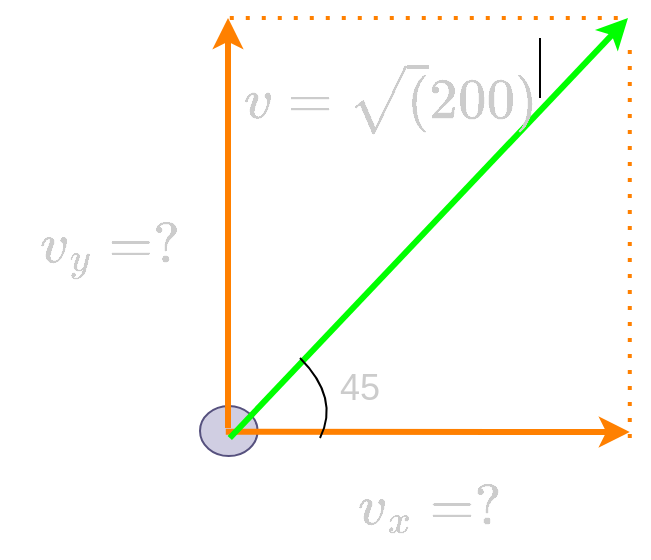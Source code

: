 <mxfile>
    <diagram id="Kn2dq1hbc2xhgc-ut72k" name="ページ1">
        <mxGraphModel dx="2003" dy="681" grid="1" gridSize="10" guides="1" tooltips="1" connect="1" arrows="1" fold="1" page="1" pageScale="1" pageWidth="827" pageHeight="1169" math="1" shadow="0">
            <root>
                <mxCell id="0"/>
                <mxCell id="1" parent="0"/>
                <mxCell id="50" value="" style="ellipse;whiteSpace=wrap;html=1;aspect=fixed;strokeColor=#56517e;fillColor=#d0cee2;" parent="1" vertex="1">
                    <mxGeometry x="70" y="234" width="28.78" height="25" as="geometry"/>
                </mxCell>
                <mxCell id="51" value="" style="endArrow=classic;html=1;strokeColor=#FF8000;strokeWidth=3;" parent="1" edge="1">
                    <mxGeometry width="50" height="50" relative="1" as="geometry">
                        <mxPoint x="82.89" y="246.92" as="sourcePoint"/>
                        <mxPoint x="284.89" y="247" as="targetPoint"/>
                    </mxGeometry>
                </mxCell>
                <mxCell id="52" value="" style="endArrow=classic;html=1;strokeColor=#FF8000;strokeWidth=3;" parent="1" edge="1">
                    <mxGeometry width="50" height="50" relative="1" as="geometry">
                        <mxPoint x="84" y="245.0" as="sourcePoint"/>
                        <mxPoint x="84" y="40" as="targetPoint"/>
                    </mxGeometry>
                </mxCell>
                <mxCell id="54" value="" style="endArrow=none;dashed=1;html=1;dashPattern=1 3;strokeWidth=2;strokeColor=#FF8000;fontSize=18;fontColor=#CCCCCC;" parent="1" edge="1">
                    <mxGeometry width="50" height="50" relative="1" as="geometry">
                        <mxPoint x="284.89" y="250" as="sourcePoint"/>
                        <mxPoint x="284.89" y="50" as="targetPoint"/>
                    </mxGeometry>
                </mxCell>
                <mxCell id="55" value="" style="endArrow=none;dashed=1;html=1;dashPattern=1 3;strokeWidth=2;strokeColor=#FF8000;fontSize=18;fontColor=#CCCCCC;" parent="1" edge="1">
                    <mxGeometry width="50" height="50" relative="1" as="geometry">
                        <mxPoint x="84.89" y="40" as="sourcePoint"/>
                        <mxPoint x="284.89" y="40" as="targetPoint"/>
                    </mxGeometry>
                </mxCell>
                <mxCell id="56" value="" style="endArrow=classic;html=1;strokeColor=#00FF00;strokeWidth=3;" parent="1" edge="1">
                    <mxGeometry width="50" height="50" relative="1" as="geometry">
                        <mxPoint x="84.89" y="250.0" as="sourcePoint"/>
                        <mxPoint x="284" y="40" as="targetPoint"/>
                    </mxGeometry>
                </mxCell>
                <mxCell id="62" value="45" style="text;html=1;align=center;verticalAlign=middle;whiteSpace=wrap;rounded=0;fontSize=18;fontColor=#CCCCCC;" vertex="1" parent="1">
                    <mxGeometry x="130" y="210" width="40" height="30" as="geometry"/>
                </mxCell>
                <mxCell id="63" value="" style="endArrow=none;html=1;curved=1;endFill=0;" edge="1" parent="1">
                    <mxGeometry width="50" height="50" relative="1" as="geometry">
                        <mxPoint x="130" y="250" as="sourcePoint"/>
                        <mxPoint x="120" y="210" as="targetPoint"/>
                        <Array as="points">
                            <mxPoint x="140" y="230"/>
                        </Array>
                    </mxGeometry>
                </mxCell>
                <mxCell id="65" value="\(v_y=?\)" style="text;html=1;align=center;verticalAlign=middle;whiteSpace=wrap;rounded=0;fontSize=24;fontColor=#CCCCCC;" vertex="1" parent="1">
                    <mxGeometry x="-30" y="130" width="110" height="50" as="geometry"/>
                </mxCell>
                <mxCell id="66" value="\(v_x=?\)" style="text;html=1;align=center;verticalAlign=middle;whiteSpace=wrap;rounded=0;fontSize=24;fontColor=#CCCCCC;" vertex="1" parent="1">
                    <mxGeometry x="130" y="259" width="110" height="51" as="geometry"/>
                </mxCell>
                <mxCell id="67" value="\(v=\sqrt(200)\)" style="text;html=1;align=center;verticalAlign=middle;whiteSpace=wrap;rounded=0;fontSize=24;fontColor=#CCCCCC;" vertex="1" parent="1">
                    <mxGeometry x="90" y="50" width="150" height="60" as="geometry"/>
                </mxCell>
                <mxCell id="68" style="edgeStyle=none;curved=1;html=1;exitX=1;exitY=0.5;exitDx=0;exitDy=0;entryX=1;entryY=0;entryDx=0;entryDy=0;endArrow=none;endFill=0;" edge="1" parent="1" source="67" target="67">
                    <mxGeometry relative="1" as="geometry"/>
                </mxCell>
            </root>
        </mxGraphModel>
    </diagram>
</mxfile>